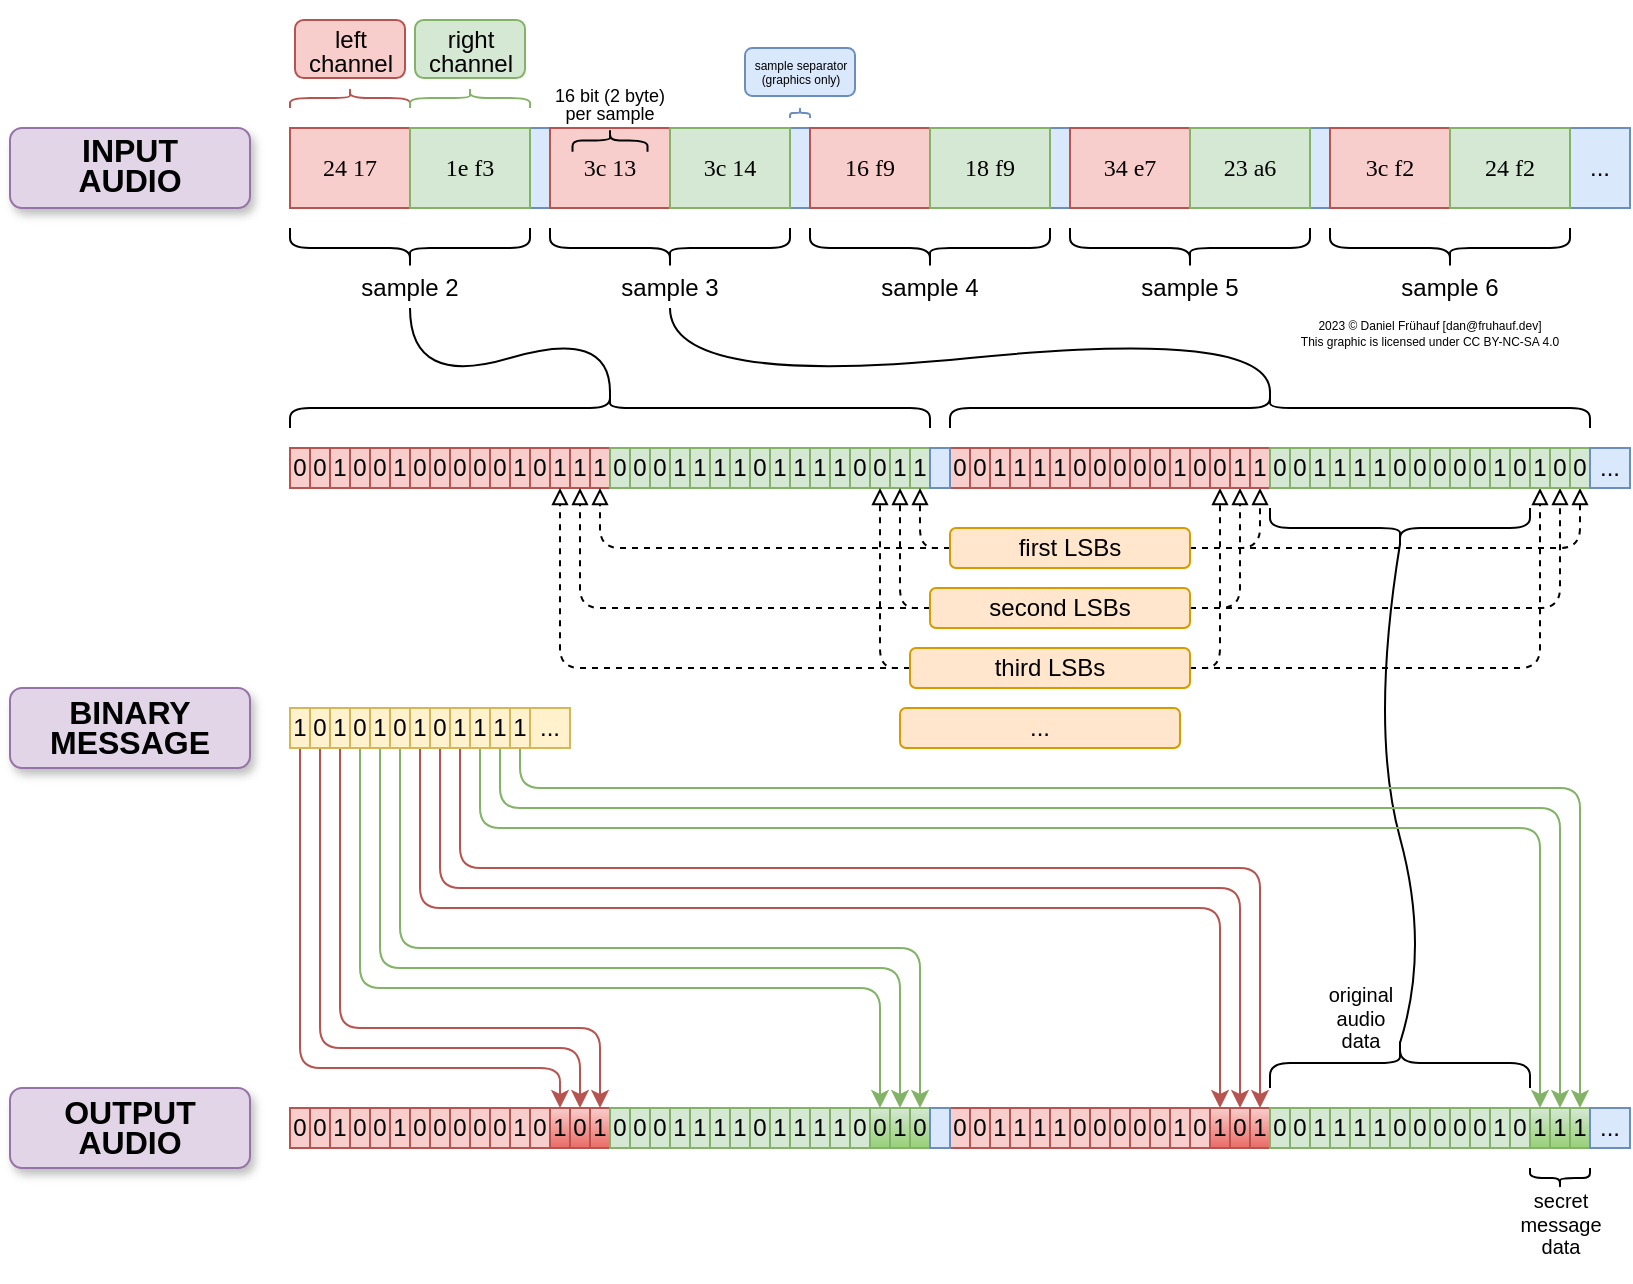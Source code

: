 <mxfile version="21.2.8" type="device">
  <diagram name="Page-1" id="UJXvf1EY3rkQh1F-BDHa">
    <mxGraphModel dx="1080" dy="134" grid="1" gridSize="10" guides="1" tooltips="1" connect="1" arrows="1" fold="1" page="1" pageScale="1" pageWidth="850" pageHeight="1100" math="0" shadow="0">
      <root>
        <mxCell id="0" />
        <mxCell id="1" parent="0" />
        <mxCell id="Vp_yZ9lZ2i1dO1Os6ZQo-52" value="" style="curved=1;endArrow=none;html=1;rounded=0;exitX=0.1;exitY=0.5;exitDx=0;exitDy=0;exitPerimeter=0;entryX=0.1;entryY=0.5;entryDx=0;entryDy=0;entryPerimeter=0;endFill=0;" edge="1" parent="1" source="Vp_yZ9lZ2i1dO1Os6ZQo-51" target="Vp_yZ9lZ2i1dO1Os6ZQo-50">
          <mxGeometry width="50" height="50" relative="1" as="geometry">
            <mxPoint x="720" y="650" as="sourcePoint" />
            <mxPoint x="770" y="600" as="targetPoint" />
            <Array as="points">
              <mxPoint x="560" y="580" />
              <mxPoint x="590" y="690" />
            </Array>
          </mxGeometry>
        </mxCell>
        <mxCell id="gfW6Ac-Qq-fnMvEToKYI-36" value="" style="rounded=0;whiteSpace=wrap;html=1;fillColor=#dae8fc;strokeColor=#6c8ebf;shadow=0;" parent="1" vertex="1">
          <mxGeometry x="20" y="280" width="670" height="40" as="geometry" />
        </mxCell>
        <mxCell id="gfW6Ac-Qq-fnMvEToKYI-1" value="&lt;font data-font-src=&quot;https://fonts.googleapis.com/css?family=Roboto+Mono&quot; face=&quot;Roboto Mono&quot;&gt;24 17&lt;/font&gt;" style="rounded=0;whiteSpace=wrap;html=1;fillColor=#f8cecc;strokeColor=#b85450;" parent="1" vertex="1">
          <mxGeometry x="20" y="280" width="60" height="40" as="geometry" />
        </mxCell>
        <mxCell id="gfW6Ac-Qq-fnMvEToKYI-2" value="&lt;font data-font-src=&quot;https://fonts.googleapis.com/css?family=Roboto+Mono&quot; face=&quot;Roboto Mono&quot;&gt;1e f3&lt;/font&gt;" style="rounded=0;whiteSpace=wrap;html=1;fillColor=#d5e8d4;strokeColor=#82b366;" parent="1" vertex="1">
          <mxGeometry x="80" y="280" width="60" height="40" as="geometry" />
        </mxCell>
        <mxCell id="gfW6Ac-Qq-fnMvEToKYI-3" value="&lt;font data-font-src=&quot;https://fonts.googleapis.com/css?family=Roboto+Mono&quot; face=&quot;Roboto Mono&quot;&gt;3c 13&lt;/font&gt;" style="rounded=0;whiteSpace=wrap;html=1;fillColor=#f8cecc;strokeColor=#b85450;" parent="1" vertex="1">
          <mxGeometry x="150" y="280" width="60" height="40" as="geometry" />
        </mxCell>
        <mxCell id="gfW6Ac-Qq-fnMvEToKYI-4" value="&lt;font data-font-src=&quot;https://fonts.googleapis.com/css?family=Roboto+Mono&quot; face=&quot;Roboto Mono&quot;&gt;16 f9&lt;br&gt;&lt;/font&gt;" style="rounded=0;whiteSpace=wrap;html=1;fillColor=#f8cecc;strokeColor=#b85450;" parent="1" vertex="1">
          <mxGeometry x="280" y="280" width="60" height="40" as="geometry" />
        </mxCell>
        <mxCell id="gfW6Ac-Qq-fnMvEToKYI-5" value="&lt;font data-font-src=&quot;https://fonts.googleapis.com/css?family=Roboto+Mono&quot; face=&quot;Roboto Mono&quot;&gt;18 f9&lt;br&gt;&lt;/font&gt;" style="rounded=0;whiteSpace=wrap;html=1;fillColor=#d5e8d4;strokeColor=#82b366;" parent="1" vertex="1">
          <mxGeometry x="340" y="280" width="60" height="40" as="geometry" />
        </mxCell>
        <mxCell id="gfW6Ac-Qq-fnMvEToKYI-6" value="&lt;font data-font-src=&quot;https://fonts.googleapis.com/css?family=Roboto+Mono&quot; face=&quot;Roboto Mono&quot;&gt;34 e7&lt;br&gt;&lt;/font&gt;" style="rounded=0;whiteSpace=wrap;html=1;fillColor=#f8cecc;strokeColor=#b85450;" parent="1" vertex="1">
          <mxGeometry x="410" y="280" width="60" height="40" as="geometry" />
        </mxCell>
        <mxCell id="gfW6Ac-Qq-fnMvEToKYI-7" value="&lt;font data-font-src=&quot;https://fonts.googleapis.com/css?family=Roboto+Mono&quot; face=&quot;Roboto Mono&quot;&gt;23 a6&lt;br&gt;&lt;/font&gt;" style="rounded=0;whiteSpace=wrap;html=1;fillColor=#d5e8d4;strokeColor=#82b366;" parent="1" vertex="1">
          <mxGeometry x="470" y="280" width="60" height="40" as="geometry" />
        </mxCell>
        <mxCell id="gfW6Ac-Qq-fnMvEToKYI-8" value="&lt;font data-font-src=&quot;https://fonts.googleapis.com/css?family=Roboto+Mono&quot; face=&quot;Roboto Mono&quot;&gt;3c f2&lt;br&gt;&lt;/font&gt;" style="rounded=0;whiteSpace=wrap;html=1;fillColor=#f8cecc;strokeColor=#b85450;" parent="1" vertex="1">
          <mxGeometry x="540" y="280" width="60" height="40" as="geometry" />
        </mxCell>
        <mxCell id="gfW6Ac-Qq-fnMvEToKYI-9" value="&lt;font data-font-src=&quot;https://fonts.googleapis.com/css?family=Roboto+Mono&quot; face=&quot;Roboto Mono&quot;&gt;24 f2&lt;br&gt;&lt;/font&gt;" style="rounded=0;whiteSpace=wrap;html=1;fillColor=#d5e8d4;strokeColor=#82b366;" parent="1" vertex="1">
          <mxGeometry x="600" y="280" width="60" height="40" as="geometry" />
        </mxCell>
        <mxCell id="gfW6Ac-Qq-fnMvEToKYI-13" value="&lt;font data-font-src=&quot;https://fonts.googleapis.com/css?family=Roboto+Mono&quot; face=&quot;Roboto Mono&quot;&gt;3c 14&lt;/font&gt;" style="rounded=0;whiteSpace=wrap;html=1;fillColor=#d5e8d4;strokeColor=#82b366;" parent="1" vertex="1">
          <mxGeometry x="210" y="280" width="60" height="40" as="geometry" />
        </mxCell>
        <mxCell id="gfW6Ac-Qq-fnMvEToKYI-17" value="" style="shape=curlyBracket;whiteSpace=wrap;html=1;rounded=1;labelPosition=left;verticalLabelPosition=middle;align=right;verticalAlign=middle;rotation=-90;" parent="1" vertex="1">
          <mxGeometry x="70" y="280" width="20" height="120" as="geometry" />
        </mxCell>
        <mxCell id="gfW6Ac-Qq-fnMvEToKYI-18" value="" style="shape=curlyBracket;whiteSpace=wrap;html=1;rounded=1;labelPosition=left;verticalLabelPosition=middle;align=right;verticalAlign=middle;rotation=-90;" parent="1" vertex="1">
          <mxGeometry x="200" y="280" width="20" height="120" as="geometry" />
        </mxCell>
        <mxCell id="gfW6Ac-Qq-fnMvEToKYI-19" value="" style="shape=curlyBracket;whiteSpace=wrap;html=1;rounded=1;labelPosition=left;verticalLabelPosition=middle;align=right;verticalAlign=middle;rotation=-90;" parent="1" vertex="1">
          <mxGeometry x="330" y="280" width="20" height="120" as="geometry" />
        </mxCell>
        <mxCell id="gfW6Ac-Qq-fnMvEToKYI-20" value="" style="shape=curlyBracket;whiteSpace=wrap;html=1;rounded=1;labelPosition=left;verticalLabelPosition=middle;align=right;verticalAlign=middle;rotation=-90;" parent="1" vertex="1">
          <mxGeometry x="460" y="280" width="20" height="120" as="geometry" />
        </mxCell>
        <mxCell id="gfW6Ac-Qq-fnMvEToKYI-21" value="" style="shape=curlyBracket;whiteSpace=wrap;html=1;rounded=1;labelPosition=left;verticalLabelPosition=middle;align=right;verticalAlign=middle;rotation=-90;" parent="1" vertex="1">
          <mxGeometry x="590" y="280" width="20" height="120" as="geometry" />
        </mxCell>
        <mxCell id="gfW6Ac-Qq-fnMvEToKYI-23" value="sample 2" style="text;html=1;strokeColor=none;fillColor=none;align=center;verticalAlign=middle;whiteSpace=wrap;rounded=0;" parent="1" vertex="1">
          <mxGeometry x="20" y="350" width="120" height="20" as="geometry" />
        </mxCell>
        <mxCell id="gfW6Ac-Qq-fnMvEToKYI-24" value="sample 3" style="text;html=1;strokeColor=none;fillColor=none;align=center;verticalAlign=middle;whiteSpace=wrap;rounded=0;" parent="1" vertex="1">
          <mxGeometry x="150" y="350" width="120" height="20" as="geometry" />
        </mxCell>
        <mxCell id="gfW6Ac-Qq-fnMvEToKYI-25" value="sample 4" style="text;html=1;strokeColor=none;fillColor=none;align=center;verticalAlign=middle;whiteSpace=wrap;rounded=0;" parent="1" vertex="1">
          <mxGeometry x="280" y="350" width="120" height="20" as="geometry" />
        </mxCell>
        <mxCell id="gfW6Ac-Qq-fnMvEToKYI-26" value="sample 5" style="text;html=1;strokeColor=none;fillColor=none;align=center;verticalAlign=middle;whiteSpace=wrap;rounded=0;" parent="1" vertex="1">
          <mxGeometry x="410" y="350" width="120" height="20" as="geometry" />
        </mxCell>
        <mxCell id="gfW6Ac-Qq-fnMvEToKYI-27" value="sample 6" style="text;html=1;strokeColor=none;fillColor=none;align=center;verticalAlign=middle;whiteSpace=wrap;rounded=0;" parent="1" vertex="1">
          <mxGeometry x="540" y="350" width="120" height="20" as="geometry" />
        </mxCell>
        <mxCell id="gfW6Ac-Qq-fnMvEToKYI-29" value="" style="shape=curlyBracket;whiteSpace=wrap;html=1;rounded=1;labelPosition=left;verticalLabelPosition=middle;align=right;verticalAlign=middle;rotation=90;fillColor=#f8cecc;strokeColor=#b85450;" parent="1" vertex="1">
          <mxGeometry x="45" y="235" width="10" height="60" as="geometry" />
        </mxCell>
        <mxCell id="gfW6Ac-Qq-fnMvEToKYI-30" value="" style="shape=curlyBracket;whiteSpace=wrap;html=1;rounded=1;labelPosition=left;verticalLabelPosition=middle;align=right;verticalAlign=middle;rotation=90;fillColor=#d5e8d4;strokeColor=#82b366;" parent="1" vertex="1">
          <mxGeometry x="105" y="235" width="10" height="60" as="geometry" />
        </mxCell>
        <mxCell id="gfW6Ac-Qq-fnMvEToKYI-37" value="..." style="text;html=1;strokeColor=none;fillColor=none;align=center;verticalAlign=middle;whiteSpace=wrap;rounded=0;" parent="1" vertex="1">
          <mxGeometry x="660" y="280" width="30" height="40" as="geometry" />
        </mxCell>
        <mxCell id="gfW6Ac-Qq-fnMvEToKYI-46" value="" style="curved=1;endArrow=none;html=1;rounded=0;exitX=0.5;exitY=1;exitDx=0;exitDy=0;endFill=0;entryX=0.1;entryY=0.5;entryDx=0;entryDy=0;entryPerimeter=0;startArrow=none;startFill=0;" parent="1" source="gfW6Ac-Qq-fnMvEToKYI-23" target="gfW6Ac-Qq-fnMvEToKYI-96" edge="1">
          <mxGeometry width="50" height="50" relative="1" as="geometry">
            <mxPoint x="110" y="430" as="sourcePoint" />
            <mxPoint x="140" y="407" as="targetPoint" />
            <Array as="points">
              <mxPoint x="80" y="410" />
              <mxPoint x="180" y="380" />
            </Array>
          </mxGeometry>
        </mxCell>
        <mxCell id="gfW6Ac-Qq-fnMvEToKYI-48" value="0" style="rounded=0;whiteSpace=wrap;html=1;fillColor=#f8cecc;strokeColor=#b85450;" parent="1" vertex="1">
          <mxGeometry x="20" y="440" width="10" height="20" as="geometry" />
        </mxCell>
        <mxCell id="gfW6Ac-Qq-fnMvEToKYI-49" value="0" style="rounded=0;whiteSpace=wrap;html=1;fillColor=#f8cecc;strokeColor=#b85450;" parent="1" vertex="1">
          <mxGeometry x="30" y="440" width="10" height="20" as="geometry" />
        </mxCell>
        <mxCell id="gfW6Ac-Qq-fnMvEToKYI-50" value="1" style="rounded=0;whiteSpace=wrap;html=1;fillColor=#f8cecc;strokeColor=#b85450;" parent="1" vertex="1">
          <mxGeometry x="40" y="440" width="10" height="20" as="geometry" />
        </mxCell>
        <mxCell id="gfW6Ac-Qq-fnMvEToKYI-51" value="0" style="rounded=0;whiteSpace=wrap;html=1;fillColor=#f8cecc;strokeColor=#b85450;" parent="1" vertex="1">
          <mxGeometry x="50" y="440" width="10" height="20" as="geometry" />
        </mxCell>
        <mxCell id="gfW6Ac-Qq-fnMvEToKYI-52" value="0" style="rounded=0;whiteSpace=wrap;html=1;fillColor=#f8cecc;strokeColor=#b85450;" parent="1" vertex="1">
          <mxGeometry x="60" y="440" width="10" height="20" as="geometry" />
        </mxCell>
        <mxCell id="gfW6Ac-Qq-fnMvEToKYI-53" value="1" style="rounded=0;whiteSpace=wrap;html=1;fillColor=#f8cecc;strokeColor=#b85450;" parent="1" vertex="1">
          <mxGeometry x="70" y="440" width="10" height="20" as="geometry" />
        </mxCell>
        <mxCell id="gfW6Ac-Qq-fnMvEToKYI-54" value="0" style="rounded=0;whiteSpace=wrap;html=1;fillColor=#f8cecc;strokeColor=#b85450;" parent="1" vertex="1">
          <mxGeometry x="80" y="440" width="10" height="20" as="geometry" />
        </mxCell>
        <mxCell id="gfW6Ac-Qq-fnMvEToKYI-55" value="0" style="rounded=0;whiteSpace=wrap;html=1;fillColor=#f8cecc;strokeColor=#b85450;" parent="1" vertex="1">
          <mxGeometry x="90" y="440" width="10" height="20" as="geometry" />
        </mxCell>
        <mxCell id="gfW6Ac-Qq-fnMvEToKYI-64" value="0" style="rounded=0;whiteSpace=wrap;html=1;fillColor=#f8cecc;strokeColor=#b85450;" parent="1" vertex="1">
          <mxGeometry x="100" y="440" width="10" height="20" as="geometry" />
        </mxCell>
        <mxCell id="gfW6Ac-Qq-fnMvEToKYI-65" value="0" style="rounded=0;whiteSpace=wrap;html=1;fillColor=#f8cecc;strokeColor=#b85450;" parent="1" vertex="1">
          <mxGeometry x="110" y="440" width="10" height="20" as="geometry" />
        </mxCell>
        <mxCell id="gfW6Ac-Qq-fnMvEToKYI-66" value="0" style="rounded=0;whiteSpace=wrap;html=1;fillColor=#f8cecc;strokeColor=#b85450;" parent="1" vertex="1">
          <mxGeometry x="120" y="440" width="10" height="20" as="geometry" />
        </mxCell>
        <mxCell id="gfW6Ac-Qq-fnMvEToKYI-67" value="1" style="rounded=0;whiteSpace=wrap;html=1;fillColor=#f8cecc;strokeColor=#b85450;" parent="1" vertex="1">
          <mxGeometry x="130" y="440" width="10" height="20" as="geometry" />
        </mxCell>
        <mxCell id="gfW6Ac-Qq-fnMvEToKYI-68" value="0" style="rounded=0;whiteSpace=wrap;html=1;fillColor=#f8cecc;strokeColor=#b85450;" parent="1" vertex="1">
          <mxGeometry x="140" y="440" width="10" height="20" as="geometry" />
        </mxCell>
        <mxCell id="gfW6Ac-Qq-fnMvEToKYI-69" value="1" style="rounded=0;whiteSpace=wrap;html=1;fillColor=#f8cecc;strokeColor=#b85450;" parent="1" vertex="1">
          <mxGeometry x="150" y="440" width="10" height="20" as="geometry" />
        </mxCell>
        <mxCell id="gfW6Ac-Qq-fnMvEToKYI-70" value="1" style="rounded=0;whiteSpace=wrap;html=1;fillColor=#f8cecc;strokeColor=#b85450;" parent="1" vertex="1">
          <mxGeometry x="160" y="440" width="10" height="20" as="geometry" />
        </mxCell>
        <mxCell id="gfW6Ac-Qq-fnMvEToKYI-71" value="&lt;span style=&quot;font-weight: normal;&quot;&gt;1&lt;/span&gt;" style="rounded=0;whiteSpace=wrap;html=1;fillColor=#f8cecc;strokeColor=#b85450;glass=0;shadow=0;fontStyle=1" parent="1" vertex="1">
          <mxGeometry x="170" y="440" width="10" height="20" as="geometry" />
        </mxCell>
        <mxCell id="gfW6Ac-Qq-fnMvEToKYI-72" value="0" style="rounded=0;whiteSpace=wrap;html=1;fillColor=#d5e8d4;strokeColor=#82b366;" parent="1" vertex="1">
          <mxGeometry x="180" y="440" width="10" height="20" as="geometry" />
        </mxCell>
        <mxCell id="gfW6Ac-Qq-fnMvEToKYI-73" value="0" style="rounded=0;whiteSpace=wrap;html=1;fillColor=#d5e8d4;strokeColor=#82b366;" parent="1" vertex="1">
          <mxGeometry x="190" y="440" width="10" height="20" as="geometry" />
        </mxCell>
        <mxCell id="gfW6Ac-Qq-fnMvEToKYI-74" value="0" style="rounded=0;whiteSpace=wrap;html=1;fillColor=#d5e8d4;strokeColor=#82b366;" parent="1" vertex="1">
          <mxGeometry x="200" y="440" width="10" height="20" as="geometry" />
        </mxCell>
        <mxCell id="gfW6Ac-Qq-fnMvEToKYI-75" value="1" style="rounded=0;whiteSpace=wrap;html=1;fillColor=#d5e8d4;strokeColor=#82b366;" parent="1" vertex="1">
          <mxGeometry x="210" y="440" width="10" height="20" as="geometry" />
        </mxCell>
        <mxCell id="gfW6Ac-Qq-fnMvEToKYI-76" value="1" style="rounded=0;whiteSpace=wrap;html=1;fillColor=#d5e8d4;strokeColor=#82b366;" parent="1" vertex="1">
          <mxGeometry x="220" y="440" width="10" height="20" as="geometry" />
        </mxCell>
        <mxCell id="gfW6Ac-Qq-fnMvEToKYI-77" value="1" style="rounded=0;whiteSpace=wrap;html=1;fillColor=#d5e8d4;strokeColor=#82b366;" parent="1" vertex="1">
          <mxGeometry x="230" y="440" width="10" height="20" as="geometry" />
        </mxCell>
        <mxCell id="gfW6Ac-Qq-fnMvEToKYI-78" value="1" style="rounded=0;whiteSpace=wrap;html=1;fillColor=#d5e8d4;strokeColor=#82b366;" parent="1" vertex="1">
          <mxGeometry x="240" y="440" width="10" height="20" as="geometry" />
        </mxCell>
        <mxCell id="gfW6Ac-Qq-fnMvEToKYI-79" value="0" style="rounded=0;whiteSpace=wrap;html=1;fillColor=#d5e8d4;strokeColor=#82b366;" parent="1" vertex="1">
          <mxGeometry x="250" y="440" width="10" height="20" as="geometry" />
        </mxCell>
        <mxCell id="gfW6Ac-Qq-fnMvEToKYI-80" value="1" style="rounded=0;whiteSpace=wrap;html=1;fillColor=#d5e8d4;strokeColor=#82b366;" parent="1" vertex="1">
          <mxGeometry x="260" y="440" width="10" height="20" as="geometry" />
        </mxCell>
        <mxCell id="gfW6Ac-Qq-fnMvEToKYI-81" value="1" style="rounded=0;whiteSpace=wrap;html=1;fillColor=#d5e8d4;strokeColor=#82b366;" parent="1" vertex="1">
          <mxGeometry x="270" y="440" width="10" height="20" as="geometry" />
        </mxCell>
        <mxCell id="gfW6Ac-Qq-fnMvEToKYI-82" value="1" style="rounded=0;whiteSpace=wrap;html=1;fillColor=#d5e8d4;strokeColor=#82b366;" parent="1" vertex="1">
          <mxGeometry x="280" y="440" width="10" height="20" as="geometry" />
        </mxCell>
        <mxCell id="gfW6Ac-Qq-fnMvEToKYI-83" value="1" style="rounded=0;whiteSpace=wrap;html=1;fillColor=#d5e8d4;strokeColor=#82b366;" parent="1" vertex="1">
          <mxGeometry x="290" y="440" width="10" height="20" as="geometry" />
        </mxCell>
        <mxCell id="gfW6Ac-Qq-fnMvEToKYI-84" value="0" style="rounded=0;whiteSpace=wrap;html=1;fillColor=#d5e8d4;strokeColor=#82b366;" parent="1" vertex="1">
          <mxGeometry x="300" y="440" width="10" height="20" as="geometry" />
        </mxCell>
        <mxCell id="gfW6Ac-Qq-fnMvEToKYI-85" value="0" style="rounded=0;whiteSpace=wrap;html=1;fillColor=#d5e8d4;strokeColor=#82b366;" parent="1" vertex="1">
          <mxGeometry x="310" y="440" width="10" height="20" as="geometry" />
        </mxCell>
        <mxCell id="gfW6Ac-Qq-fnMvEToKYI-86" value="1" style="rounded=0;whiteSpace=wrap;html=1;fillColor=#d5e8d4;strokeColor=#82b366;" parent="1" vertex="1">
          <mxGeometry x="320" y="440" width="10" height="20" as="geometry" />
        </mxCell>
        <mxCell id="gfW6Ac-Qq-fnMvEToKYI-87" value="&lt;span style=&quot;font-weight: normal;&quot;&gt;1&lt;/span&gt;" style="rounded=0;whiteSpace=wrap;html=1;fillColor=#d5e8d4;strokeColor=#82b366;glass=0;shadow=0;fontStyle=1" parent="1" vertex="1">
          <mxGeometry x="330" y="440" width="10" height="20" as="geometry" />
        </mxCell>
        <mxCell id="gfW6Ac-Qq-fnMvEToKYI-96" value="" style="shape=curlyBracket;whiteSpace=wrap;html=1;rounded=1;flipH=1;labelPosition=right;verticalLabelPosition=middle;align=left;verticalAlign=middle;rotation=-90;" parent="1" vertex="1">
          <mxGeometry x="170" y="260" width="20" height="320" as="geometry" />
        </mxCell>
        <mxCell id="gfW6Ac-Qq-fnMvEToKYI-257" style="edgeStyle=orthogonalEdgeStyle;rounded=1;orthogonalLoop=1;jettySize=auto;html=1;entryX=0.5;entryY=1;entryDx=0;entryDy=0;dashed=1;endArrow=block;endFill=0;" parent="1" source="gfW6Ac-Qq-fnMvEToKYI-117" target="gfW6Ac-Qq-fnMvEToKYI-238" edge="1">
          <mxGeometry relative="1" as="geometry" />
        </mxCell>
        <mxCell id="gfW6Ac-Qq-fnMvEToKYI-258" style="edgeStyle=orthogonalEdgeStyle;rounded=1;orthogonalLoop=1;jettySize=auto;html=1;entryX=0.5;entryY=1;entryDx=0;entryDy=0;dashed=1;endArrow=block;endFill=0;" parent="1" source="gfW6Ac-Qq-fnMvEToKYI-117" target="gfW6Ac-Qq-fnMvEToKYI-254" edge="1">
          <mxGeometry relative="1" as="geometry" />
        </mxCell>
        <mxCell id="gfW6Ac-Qq-fnMvEToKYI-259" style="edgeStyle=orthogonalEdgeStyle;rounded=1;orthogonalLoop=1;jettySize=auto;html=1;entryX=0.5;entryY=1;entryDx=0;entryDy=0;dashed=1;endArrow=block;endFill=0;" parent="1" source="gfW6Ac-Qq-fnMvEToKYI-117" target="gfW6Ac-Qq-fnMvEToKYI-71" edge="1">
          <mxGeometry relative="1" as="geometry" />
        </mxCell>
        <mxCell id="gfW6Ac-Qq-fnMvEToKYI-260" style="edgeStyle=orthogonalEdgeStyle;rounded=1;orthogonalLoop=1;jettySize=auto;html=1;dashed=1;endArrow=block;endFill=0;" parent="1" source="gfW6Ac-Qq-fnMvEToKYI-117" edge="1">
          <mxGeometry relative="1" as="geometry">
            <mxPoint x="335" y="460" as="targetPoint" />
            <Array as="points">
              <mxPoint x="335" y="490" />
              <mxPoint x="335" y="460" />
            </Array>
          </mxGeometry>
        </mxCell>
        <mxCell id="gfW6Ac-Qq-fnMvEToKYI-117" value="first LSBs" style="rounded=1;whiteSpace=wrap;html=1;fillColor=#ffe6cc;strokeColor=#d79b00;" parent="1" vertex="1">
          <mxGeometry x="350" y="480" width="120" height="20" as="geometry" />
        </mxCell>
        <mxCell id="gfW6Ac-Qq-fnMvEToKYI-261" style="edgeStyle=orthogonalEdgeStyle;rounded=1;orthogonalLoop=1;jettySize=auto;html=1;entryX=0.5;entryY=1;entryDx=0;entryDy=0;dashed=1;endArrow=block;endFill=0;" parent="1" source="gfW6Ac-Qq-fnMvEToKYI-120" target="gfW6Ac-Qq-fnMvEToKYI-70" edge="1">
          <mxGeometry relative="1" as="geometry" />
        </mxCell>
        <mxCell id="gfW6Ac-Qq-fnMvEToKYI-263" style="edgeStyle=orthogonalEdgeStyle;rounded=1;orthogonalLoop=1;jettySize=auto;html=1;entryX=0.5;entryY=1;entryDx=0;entryDy=0;dashed=1;endArrow=block;endFill=0;" parent="1" source="gfW6Ac-Qq-fnMvEToKYI-120" target="gfW6Ac-Qq-fnMvEToKYI-86" edge="1">
          <mxGeometry relative="1" as="geometry">
            <Array as="points">
              <mxPoint x="325" y="520" />
            </Array>
          </mxGeometry>
        </mxCell>
        <mxCell id="gfW6Ac-Qq-fnMvEToKYI-265" style="edgeStyle=orthogonalEdgeStyle;rounded=1;orthogonalLoop=1;jettySize=auto;html=1;entryX=0.5;entryY=1;entryDx=0;entryDy=0;dashed=1;endArrow=block;endFill=0;" parent="1" source="gfW6Ac-Qq-fnMvEToKYI-120" target="gfW6Ac-Qq-fnMvEToKYI-237" edge="1">
          <mxGeometry relative="1" as="geometry">
            <Array as="points">
              <mxPoint x="495" y="520" />
            </Array>
          </mxGeometry>
        </mxCell>
        <mxCell id="gfW6Ac-Qq-fnMvEToKYI-267" style="edgeStyle=orthogonalEdgeStyle;rounded=1;orthogonalLoop=1;jettySize=auto;html=1;entryX=0.5;entryY=1;entryDx=0;entryDy=0;dashed=1;endArrow=block;endFill=0;" parent="1" source="gfW6Ac-Qq-fnMvEToKYI-120" target="gfW6Ac-Qq-fnMvEToKYI-253" edge="1">
          <mxGeometry relative="1" as="geometry" />
        </mxCell>
        <mxCell id="gfW6Ac-Qq-fnMvEToKYI-120" value="second LSBs" style="rounded=1;whiteSpace=wrap;html=1;fillColor=#ffe6cc;strokeColor=#d79b00;" parent="1" vertex="1">
          <mxGeometry x="340" y="510" width="130" height="20" as="geometry" />
        </mxCell>
        <mxCell id="gfW6Ac-Qq-fnMvEToKYI-262" style="edgeStyle=orthogonalEdgeStyle;rounded=1;orthogonalLoop=1;jettySize=auto;html=1;entryX=0.5;entryY=1;entryDx=0;entryDy=0;dashed=1;endArrow=block;endFill=0;" parent="1" source="gfW6Ac-Qq-fnMvEToKYI-123" target="gfW6Ac-Qq-fnMvEToKYI-69" edge="1">
          <mxGeometry relative="1" as="geometry" />
        </mxCell>
        <mxCell id="gfW6Ac-Qq-fnMvEToKYI-264" style="edgeStyle=orthogonalEdgeStyle;rounded=1;orthogonalLoop=1;jettySize=auto;html=1;entryX=0.5;entryY=1;entryDx=0;entryDy=0;dashed=1;endArrow=block;endFill=0;" parent="1" source="gfW6Ac-Qq-fnMvEToKYI-123" target="gfW6Ac-Qq-fnMvEToKYI-85" edge="1">
          <mxGeometry relative="1" as="geometry">
            <Array as="points">
              <mxPoint x="315" y="550" />
            </Array>
          </mxGeometry>
        </mxCell>
        <mxCell id="gfW6Ac-Qq-fnMvEToKYI-266" style="edgeStyle=orthogonalEdgeStyle;rounded=1;orthogonalLoop=1;jettySize=auto;html=1;entryX=0.5;entryY=1;entryDx=0;entryDy=0;dashed=1;endArrow=block;endFill=0;" parent="1" source="gfW6Ac-Qq-fnMvEToKYI-123" target="gfW6Ac-Qq-fnMvEToKYI-236" edge="1">
          <mxGeometry relative="1" as="geometry">
            <Array as="points">
              <mxPoint x="485" y="550" />
            </Array>
          </mxGeometry>
        </mxCell>
        <mxCell id="gfW6Ac-Qq-fnMvEToKYI-268" style="edgeStyle=orthogonalEdgeStyle;rounded=1;orthogonalLoop=1;jettySize=auto;html=1;entryX=0.5;entryY=1;entryDx=0;entryDy=0;dashed=1;endArrow=block;endFill=0;" parent="1" source="gfW6Ac-Qq-fnMvEToKYI-123" target="gfW6Ac-Qq-fnMvEToKYI-252" edge="1">
          <mxGeometry relative="1" as="geometry" />
        </mxCell>
        <mxCell id="gfW6Ac-Qq-fnMvEToKYI-123" value="third LSBs" style="rounded=1;whiteSpace=wrap;html=1;fillColor=#ffe6cc;strokeColor=#d79b00;" parent="1" vertex="1">
          <mxGeometry x="330" y="540" width="140" height="20" as="geometry" />
        </mxCell>
        <mxCell id="gfW6Ac-Qq-fnMvEToKYI-139" value="0" style="rounded=0;whiteSpace=wrap;html=1;fillColor=#f8cecc;strokeColor=#b85450;" parent="1" vertex="1">
          <mxGeometry x="20" y="770" width="10" height="20" as="geometry" />
        </mxCell>
        <mxCell id="gfW6Ac-Qq-fnMvEToKYI-140" value="0" style="rounded=0;whiteSpace=wrap;html=1;fillColor=#f8cecc;strokeColor=#b85450;" parent="1" vertex="1">
          <mxGeometry x="30" y="770" width="10" height="20" as="geometry" />
        </mxCell>
        <mxCell id="gfW6Ac-Qq-fnMvEToKYI-141" value="1" style="rounded=0;whiteSpace=wrap;html=1;fillColor=#f8cecc;strokeColor=#b85450;" parent="1" vertex="1">
          <mxGeometry x="40" y="770" width="10" height="20" as="geometry" />
        </mxCell>
        <mxCell id="gfW6Ac-Qq-fnMvEToKYI-142" value="0" style="rounded=0;whiteSpace=wrap;html=1;fillColor=#f8cecc;strokeColor=#b85450;" parent="1" vertex="1">
          <mxGeometry x="50" y="770" width="10" height="20" as="geometry" />
        </mxCell>
        <mxCell id="gfW6Ac-Qq-fnMvEToKYI-143" value="0" style="rounded=0;whiteSpace=wrap;html=1;fillColor=#f8cecc;strokeColor=#b85450;" parent="1" vertex="1">
          <mxGeometry x="60" y="770" width="10" height="20" as="geometry" />
        </mxCell>
        <mxCell id="gfW6Ac-Qq-fnMvEToKYI-144" value="1" style="rounded=0;whiteSpace=wrap;html=1;fillColor=#f8cecc;strokeColor=#b85450;" parent="1" vertex="1">
          <mxGeometry x="70" y="770" width="10" height="20" as="geometry" />
        </mxCell>
        <mxCell id="gfW6Ac-Qq-fnMvEToKYI-145" value="0" style="rounded=0;whiteSpace=wrap;html=1;fillColor=#f8cecc;strokeColor=#b85450;" parent="1" vertex="1">
          <mxGeometry x="80" y="770" width="10" height="20" as="geometry" />
        </mxCell>
        <mxCell id="gfW6Ac-Qq-fnMvEToKYI-146" value="0" style="rounded=0;whiteSpace=wrap;html=1;fillColor=#f8cecc;strokeColor=#b85450;" parent="1" vertex="1">
          <mxGeometry x="90" y="770" width="10" height="20" as="geometry" />
        </mxCell>
        <mxCell id="gfW6Ac-Qq-fnMvEToKYI-147" value="0" style="rounded=0;whiteSpace=wrap;html=1;fillColor=#f8cecc;strokeColor=#b85450;" parent="1" vertex="1">
          <mxGeometry x="100" y="770" width="10" height="20" as="geometry" />
        </mxCell>
        <mxCell id="gfW6Ac-Qq-fnMvEToKYI-148" value="0" style="rounded=0;whiteSpace=wrap;html=1;fillColor=#f8cecc;strokeColor=#b85450;" parent="1" vertex="1">
          <mxGeometry x="110" y="770" width="10" height="20" as="geometry" />
        </mxCell>
        <mxCell id="gfW6Ac-Qq-fnMvEToKYI-149" value="0" style="rounded=0;whiteSpace=wrap;html=1;fillColor=#f8cecc;strokeColor=#b85450;" parent="1" vertex="1">
          <mxGeometry x="120" y="770" width="10" height="20" as="geometry" />
        </mxCell>
        <mxCell id="gfW6Ac-Qq-fnMvEToKYI-150" value="1" style="rounded=0;whiteSpace=wrap;html=1;fillColor=#f8cecc;strokeColor=#b85450;" parent="1" vertex="1">
          <mxGeometry x="130" y="770" width="10" height="20" as="geometry" />
        </mxCell>
        <mxCell id="gfW6Ac-Qq-fnMvEToKYI-151" value="0" style="rounded=0;whiteSpace=wrap;html=1;fillColor=#f8cecc;strokeColor=#b85450;" parent="1" vertex="1">
          <mxGeometry x="140" y="770" width="10" height="20" as="geometry" />
        </mxCell>
        <mxCell id="gfW6Ac-Qq-fnMvEToKYI-152" value="1" style="rounded=0;whiteSpace=wrap;html=1;fillColor=#f8cecc;strokeColor=#b85450;gradientColor=#ea6b66;" parent="1" vertex="1">
          <mxGeometry x="150" y="770" width="10" height="20" as="geometry" />
        </mxCell>
        <mxCell id="gfW6Ac-Qq-fnMvEToKYI-153" value="0" style="rounded=0;whiteSpace=wrap;html=1;fillColor=#f8cecc;strokeColor=#b85450;gradientColor=#ea6b66;" parent="1" vertex="1">
          <mxGeometry x="160" y="770" width="10" height="20" as="geometry" />
        </mxCell>
        <mxCell id="gfW6Ac-Qq-fnMvEToKYI-154" value="&lt;span style=&quot;font-weight: normal;&quot;&gt;1&lt;/span&gt;" style="rounded=0;whiteSpace=wrap;html=1;fillColor=#f8cecc;strokeColor=#b85450;glass=0;shadow=0;fontStyle=1;gradientColor=#ea6b66;" parent="1" vertex="1">
          <mxGeometry x="170" y="770" width="10" height="20" as="geometry" />
        </mxCell>
        <mxCell id="gfW6Ac-Qq-fnMvEToKYI-155" value="0" style="rounded=0;whiteSpace=wrap;html=1;fillColor=#d5e8d4;strokeColor=#82b366;" parent="1" vertex="1">
          <mxGeometry x="180" y="770" width="10" height="20" as="geometry" />
        </mxCell>
        <mxCell id="gfW6Ac-Qq-fnMvEToKYI-156" value="0" style="rounded=0;whiteSpace=wrap;html=1;fillColor=#d5e8d4;strokeColor=#82b366;" parent="1" vertex="1">
          <mxGeometry x="190" y="770" width="10" height="20" as="geometry" />
        </mxCell>
        <mxCell id="gfW6Ac-Qq-fnMvEToKYI-157" value="0" style="rounded=0;whiteSpace=wrap;html=1;fillColor=#d5e8d4;strokeColor=#82b366;" parent="1" vertex="1">
          <mxGeometry x="200" y="770" width="10" height="20" as="geometry" />
        </mxCell>
        <mxCell id="gfW6Ac-Qq-fnMvEToKYI-158" value="1" style="rounded=0;whiteSpace=wrap;html=1;fillColor=#d5e8d4;strokeColor=#82b366;" parent="1" vertex="1">
          <mxGeometry x="210" y="770" width="10" height="20" as="geometry" />
        </mxCell>
        <mxCell id="gfW6Ac-Qq-fnMvEToKYI-159" value="1" style="rounded=0;whiteSpace=wrap;html=1;fillColor=#d5e8d4;strokeColor=#82b366;" parent="1" vertex="1">
          <mxGeometry x="220" y="770" width="10" height="20" as="geometry" />
        </mxCell>
        <mxCell id="gfW6Ac-Qq-fnMvEToKYI-160" value="1" style="rounded=0;whiteSpace=wrap;html=1;fillColor=#d5e8d4;strokeColor=#82b366;" parent="1" vertex="1">
          <mxGeometry x="230" y="770" width="10" height="20" as="geometry" />
        </mxCell>
        <mxCell id="gfW6Ac-Qq-fnMvEToKYI-161" value="1" style="rounded=0;whiteSpace=wrap;html=1;fillColor=#d5e8d4;strokeColor=#82b366;" parent="1" vertex="1">
          <mxGeometry x="240" y="770" width="10" height="20" as="geometry" />
        </mxCell>
        <mxCell id="gfW6Ac-Qq-fnMvEToKYI-162" value="0" style="rounded=0;whiteSpace=wrap;html=1;fillColor=#d5e8d4;strokeColor=#82b366;" parent="1" vertex="1">
          <mxGeometry x="250" y="770" width="10" height="20" as="geometry" />
        </mxCell>
        <mxCell id="gfW6Ac-Qq-fnMvEToKYI-163" value="1" style="rounded=0;whiteSpace=wrap;html=1;fillColor=#d5e8d4;strokeColor=#82b366;" parent="1" vertex="1">
          <mxGeometry x="260" y="770" width="10" height="20" as="geometry" />
        </mxCell>
        <mxCell id="gfW6Ac-Qq-fnMvEToKYI-164" value="1" style="rounded=0;whiteSpace=wrap;html=1;fillColor=#d5e8d4;strokeColor=#82b366;" parent="1" vertex="1">
          <mxGeometry x="270" y="770" width="10" height="20" as="geometry" />
        </mxCell>
        <mxCell id="gfW6Ac-Qq-fnMvEToKYI-165" value="1" style="rounded=0;whiteSpace=wrap;html=1;fillColor=#d5e8d4;strokeColor=#82b366;" parent="1" vertex="1">
          <mxGeometry x="280" y="770" width="10" height="20" as="geometry" />
        </mxCell>
        <mxCell id="gfW6Ac-Qq-fnMvEToKYI-166" value="1" style="rounded=0;whiteSpace=wrap;html=1;fillColor=#d5e8d4;strokeColor=#82b366;" parent="1" vertex="1">
          <mxGeometry x="290" y="770" width="10" height="20" as="geometry" />
        </mxCell>
        <mxCell id="gfW6Ac-Qq-fnMvEToKYI-167" value="0" style="rounded=0;whiteSpace=wrap;html=1;fillColor=#d5e8d4;strokeColor=#82b366;" parent="1" vertex="1">
          <mxGeometry x="300" y="770" width="10" height="20" as="geometry" />
        </mxCell>
        <mxCell id="gfW6Ac-Qq-fnMvEToKYI-168" value="0" style="rounded=0;whiteSpace=wrap;html=1;fillColor=#d5e8d4;strokeColor=#82b366;gradientColor=#97d077;" parent="1" vertex="1">
          <mxGeometry x="310" y="770" width="10" height="20" as="geometry" />
        </mxCell>
        <mxCell id="gfW6Ac-Qq-fnMvEToKYI-169" value="1" style="rounded=0;whiteSpace=wrap;html=1;fillColor=#d5e8d4;strokeColor=#82b366;gradientColor=#97d077;" parent="1" vertex="1">
          <mxGeometry x="320" y="770" width="10" height="20" as="geometry" />
        </mxCell>
        <mxCell id="gfW6Ac-Qq-fnMvEToKYI-170" value="&lt;span style=&quot;font-weight: normal;&quot;&gt;0&lt;/span&gt;" style="rounded=0;whiteSpace=wrap;html=1;fillColor=#d5e8d4;strokeColor=#82b366;glass=0;shadow=0;fontStyle=1;gradientColor=#97d077;" parent="1" vertex="1">
          <mxGeometry x="330" y="770" width="10" height="20" as="geometry" />
        </mxCell>
        <mxCell id="gfW6Ac-Qq-fnMvEToKYI-178" value="0" style="rounded=0;whiteSpace=wrap;html=1;fillColor=#f8cecc;strokeColor=#b85450;" parent="1" vertex="1">
          <mxGeometry x="350" y="770" width="10" height="20" as="geometry" />
        </mxCell>
        <mxCell id="gfW6Ac-Qq-fnMvEToKYI-179" value="0" style="rounded=0;whiteSpace=wrap;html=1;fillColor=#f8cecc;strokeColor=#b85450;" parent="1" vertex="1">
          <mxGeometry x="360" y="770" width="10" height="20" as="geometry" />
        </mxCell>
        <mxCell id="gfW6Ac-Qq-fnMvEToKYI-180" value="1" style="rounded=0;whiteSpace=wrap;html=1;fillColor=#f8cecc;strokeColor=#b85450;" parent="1" vertex="1">
          <mxGeometry x="370" y="770" width="10" height="20" as="geometry" />
        </mxCell>
        <mxCell id="gfW6Ac-Qq-fnMvEToKYI-181" value="1" style="rounded=0;whiteSpace=wrap;html=1;fillColor=#f8cecc;strokeColor=#b85450;" parent="1" vertex="1">
          <mxGeometry x="380" y="770" width="10" height="20" as="geometry" />
        </mxCell>
        <mxCell id="gfW6Ac-Qq-fnMvEToKYI-182" value="1" style="rounded=0;whiteSpace=wrap;html=1;fillColor=#f8cecc;strokeColor=#b85450;" parent="1" vertex="1">
          <mxGeometry x="390" y="770" width="10" height="20" as="geometry" />
        </mxCell>
        <mxCell id="gfW6Ac-Qq-fnMvEToKYI-183" value="1" style="rounded=0;whiteSpace=wrap;html=1;fillColor=#f8cecc;strokeColor=#b85450;" parent="1" vertex="1">
          <mxGeometry x="400" y="770" width="10" height="20" as="geometry" />
        </mxCell>
        <mxCell id="gfW6Ac-Qq-fnMvEToKYI-184" value="0" style="rounded=0;whiteSpace=wrap;html=1;fillColor=#f8cecc;strokeColor=#b85450;" parent="1" vertex="1">
          <mxGeometry x="410" y="770" width="10" height="20" as="geometry" />
        </mxCell>
        <mxCell id="gfW6Ac-Qq-fnMvEToKYI-185" value="0" style="rounded=0;whiteSpace=wrap;html=1;fillColor=#f8cecc;strokeColor=#b85450;" parent="1" vertex="1">
          <mxGeometry x="420" y="770" width="10" height="20" as="geometry" />
        </mxCell>
        <mxCell id="gfW6Ac-Qq-fnMvEToKYI-186" value="0" style="rounded=0;whiteSpace=wrap;html=1;fillColor=#f8cecc;strokeColor=#b85450;" parent="1" vertex="1">
          <mxGeometry x="430" y="770" width="10" height="20" as="geometry" />
        </mxCell>
        <mxCell id="gfW6Ac-Qq-fnMvEToKYI-187" value="0" style="rounded=0;whiteSpace=wrap;html=1;fillColor=#f8cecc;strokeColor=#b85450;" parent="1" vertex="1">
          <mxGeometry x="440" y="770" width="10" height="20" as="geometry" />
        </mxCell>
        <mxCell id="gfW6Ac-Qq-fnMvEToKYI-188" value="0" style="rounded=0;whiteSpace=wrap;html=1;fillColor=#f8cecc;strokeColor=#b85450;" parent="1" vertex="1">
          <mxGeometry x="450" y="770" width="10" height="20" as="geometry" />
        </mxCell>
        <mxCell id="gfW6Ac-Qq-fnMvEToKYI-189" value="1" style="rounded=0;whiteSpace=wrap;html=1;fillColor=#f8cecc;strokeColor=#b85450;" parent="1" vertex="1">
          <mxGeometry x="460" y="770" width="10" height="20" as="geometry" />
        </mxCell>
        <mxCell id="gfW6Ac-Qq-fnMvEToKYI-190" value="0" style="rounded=0;whiteSpace=wrap;html=1;fillColor=#f8cecc;strokeColor=#b85450;" parent="1" vertex="1">
          <mxGeometry x="470" y="770" width="10" height="20" as="geometry" />
        </mxCell>
        <mxCell id="gfW6Ac-Qq-fnMvEToKYI-191" value="1" style="rounded=0;whiteSpace=wrap;html=1;fillColor=#f8cecc;strokeColor=#b85450;gradientColor=#ea6b66;" parent="1" vertex="1">
          <mxGeometry x="480" y="770" width="10" height="20" as="geometry" />
        </mxCell>
        <mxCell id="gfW6Ac-Qq-fnMvEToKYI-192" value="0" style="rounded=0;whiteSpace=wrap;html=1;fillColor=#f8cecc;strokeColor=#b85450;gradientColor=#ea6b66;" parent="1" vertex="1">
          <mxGeometry x="490" y="770" width="10" height="20" as="geometry" />
        </mxCell>
        <mxCell id="gfW6Ac-Qq-fnMvEToKYI-193" value="&lt;span style=&quot;font-weight: normal;&quot;&gt;1&lt;/span&gt;" style="rounded=0;whiteSpace=wrap;html=1;fillColor=#f8cecc;strokeColor=#b85450;glass=0;shadow=0;fontStyle=1;gradientColor=#ea6b66;" parent="1" vertex="1">
          <mxGeometry x="500" y="770" width="10" height="20" as="geometry" />
        </mxCell>
        <mxCell id="gfW6Ac-Qq-fnMvEToKYI-194" value="0" style="rounded=0;whiteSpace=wrap;html=1;fillColor=#d5e8d4;strokeColor=#82b366;" parent="1" vertex="1">
          <mxGeometry x="510" y="770" width="10" height="20" as="geometry" />
        </mxCell>
        <mxCell id="gfW6Ac-Qq-fnMvEToKYI-195" value="0" style="rounded=0;whiteSpace=wrap;html=1;fillColor=#d5e8d4;strokeColor=#82b366;" parent="1" vertex="1">
          <mxGeometry x="520" y="770" width="10" height="20" as="geometry" />
        </mxCell>
        <mxCell id="gfW6Ac-Qq-fnMvEToKYI-196" value="1" style="rounded=0;whiteSpace=wrap;html=1;fillColor=#d5e8d4;strokeColor=#82b366;" parent="1" vertex="1">
          <mxGeometry x="530" y="770" width="10" height="20" as="geometry" />
        </mxCell>
        <mxCell id="gfW6Ac-Qq-fnMvEToKYI-197" value="1" style="rounded=0;whiteSpace=wrap;html=1;fillColor=#d5e8d4;strokeColor=#82b366;" parent="1" vertex="1">
          <mxGeometry x="540" y="770" width="10" height="20" as="geometry" />
        </mxCell>
        <mxCell id="gfW6Ac-Qq-fnMvEToKYI-198" value="1" style="rounded=0;whiteSpace=wrap;html=1;fillColor=#d5e8d4;strokeColor=#82b366;" parent="1" vertex="1">
          <mxGeometry x="550" y="770" width="10" height="20" as="geometry" />
        </mxCell>
        <mxCell id="gfW6Ac-Qq-fnMvEToKYI-199" value="1" style="rounded=0;whiteSpace=wrap;html=1;fillColor=#d5e8d4;strokeColor=#82b366;" parent="1" vertex="1">
          <mxGeometry x="560" y="770" width="10" height="20" as="geometry" />
        </mxCell>
        <mxCell id="gfW6Ac-Qq-fnMvEToKYI-200" value="0" style="rounded=0;whiteSpace=wrap;html=1;fillColor=#d5e8d4;strokeColor=#82b366;" parent="1" vertex="1">
          <mxGeometry x="570" y="770" width="10" height="20" as="geometry" />
        </mxCell>
        <mxCell id="gfW6Ac-Qq-fnMvEToKYI-201" value="0" style="rounded=0;whiteSpace=wrap;html=1;fillColor=#d5e8d4;strokeColor=#82b366;" parent="1" vertex="1">
          <mxGeometry x="580" y="770" width="10" height="20" as="geometry" />
        </mxCell>
        <mxCell id="gfW6Ac-Qq-fnMvEToKYI-202" value="0" style="rounded=0;whiteSpace=wrap;html=1;fillColor=#d5e8d4;strokeColor=#82b366;" parent="1" vertex="1">
          <mxGeometry x="590" y="770" width="10" height="20" as="geometry" />
        </mxCell>
        <mxCell id="gfW6Ac-Qq-fnMvEToKYI-203" value="0" style="rounded=0;whiteSpace=wrap;html=1;fillColor=#d5e8d4;strokeColor=#82b366;" parent="1" vertex="1">
          <mxGeometry x="600" y="770" width="10" height="20" as="geometry" />
        </mxCell>
        <mxCell id="gfW6Ac-Qq-fnMvEToKYI-204" value="0" style="rounded=0;whiteSpace=wrap;html=1;fillColor=#d5e8d4;strokeColor=#82b366;" parent="1" vertex="1">
          <mxGeometry x="610" y="770" width="10" height="20" as="geometry" />
        </mxCell>
        <mxCell id="gfW6Ac-Qq-fnMvEToKYI-205" value="1" style="rounded=0;whiteSpace=wrap;html=1;fillColor=#d5e8d4;strokeColor=#82b366;" parent="1" vertex="1">
          <mxGeometry x="620" y="770" width="10" height="20" as="geometry" />
        </mxCell>
        <mxCell id="gfW6Ac-Qq-fnMvEToKYI-206" value="0" style="rounded=0;whiteSpace=wrap;html=1;fillColor=#d5e8d4;strokeColor=#82b366;" parent="1" vertex="1">
          <mxGeometry x="630" y="770" width="10" height="20" as="geometry" />
        </mxCell>
        <mxCell id="gfW6Ac-Qq-fnMvEToKYI-207" value="1" style="rounded=0;whiteSpace=wrap;html=1;fillColor=#d5e8d4;strokeColor=#82b366;gradientColor=#97d077;" parent="1" vertex="1">
          <mxGeometry x="640" y="770" width="10" height="20" as="geometry" />
        </mxCell>
        <mxCell id="gfW6Ac-Qq-fnMvEToKYI-208" value="1" style="rounded=0;whiteSpace=wrap;html=1;fillColor=#d5e8d4;strokeColor=#82b366;gradientColor=#97d077;" parent="1" vertex="1">
          <mxGeometry x="650" y="770" width="10" height="20" as="geometry" />
        </mxCell>
        <mxCell id="gfW6Ac-Qq-fnMvEToKYI-209" value="&lt;span style=&quot;font-weight: normal;&quot;&gt;1&lt;/span&gt;" style="rounded=0;whiteSpace=wrap;html=1;fillColor=#d5e8d4;strokeColor=#82b366;glass=0;shadow=0;fontStyle=1;gradientColor=#97d077;" parent="1" vertex="1">
          <mxGeometry x="660" y="770" width="10" height="20" as="geometry" />
        </mxCell>
        <mxCell id="gfW6Ac-Qq-fnMvEToKYI-216" value="" style="rounded=0;whiteSpace=wrap;html=1;fillColor=#dae8fc;strokeColor=#6c8ebf;" parent="1" vertex="1">
          <mxGeometry x="340" y="770" width="10" height="20" as="geometry" />
        </mxCell>
        <mxCell id="gfW6Ac-Qq-fnMvEToKYI-223" value="0" style="rounded=0;whiteSpace=wrap;html=1;fillColor=#f8cecc;strokeColor=#b85450;" parent="1" vertex="1">
          <mxGeometry x="350" y="440" width="10" height="20" as="geometry" />
        </mxCell>
        <mxCell id="gfW6Ac-Qq-fnMvEToKYI-224" value="0" style="rounded=0;whiteSpace=wrap;html=1;fillColor=#f8cecc;strokeColor=#b85450;" parent="1" vertex="1">
          <mxGeometry x="360" y="440" width="10" height="20" as="geometry" />
        </mxCell>
        <mxCell id="gfW6Ac-Qq-fnMvEToKYI-225" value="1" style="rounded=0;whiteSpace=wrap;html=1;fillColor=#f8cecc;strokeColor=#b85450;" parent="1" vertex="1">
          <mxGeometry x="370" y="440" width="10" height="20" as="geometry" />
        </mxCell>
        <mxCell id="gfW6Ac-Qq-fnMvEToKYI-226" value="1" style="rounded=0;whiteSpace=wrap;html=1;fillColor=#f8cecc;strokeColor=#b85450;" parent="1" vertex="1">
          <mxGeometry x="380" y="440" width="10" height="20" as="geometry" />
        </mxCell>
        <mxCell id="gfW6Ac-Qq-fnMvEToKYI-227" value="1" style="rounded=0;whiteSpace=wrap;html=1;fillColor=#f8cecc;strokeColor=#b85450;" parent="1" vertex="1">
          <mxGeometry x="390" y="440" width="10" height="20" as="geometry" />
        </mxCell>
        <mxCell id="gfW6Ac-Qq-fnMvEToKYI-228" value="1" style="rounded=0;whiteSpace=wrap;html=1;fillColor=#f8cecc;strokeColor=#b85450;" parent="1" vertex="1">
          <mxGeometry x="400" y="440" width="10" height="20" as="geometry" />
        </mxCell>
        <mxCell id="gfW6Ac-Qq-fnMvEToKYI-229" value="0" style="rounded=0;whiteSpace=wrap;html=1;fillColor=#f8cecc;strokeColor=#b85450;" parent="1" vertex="1">
          <mxGeometry x="410" y="440" width="10" height="20" as="geometry" />
        </mxCell>
        <mxCell id="gfW6Ac-Qq-fnMvEToKYI-230" value="0" style="rounded=0;whiteSpace=wrap;html=1;fillColor=#f8cecc;strokeColor=#b85450;" parent="1" vertex="1">
          <mxGeometry x="420" y="440" width="10" height="20" as="geometry" />
        </mxCell>
        <mxCell id="gfW6Ac-Qq-fnMvEToKYI-231" value="0" style="rounded=0;whiteSpace=wrap;html=1;fillColor=#f8cecc;strokeColor=#b85450;" parent="1" vertex="1">
          <mxGeometry x="430" y="440" width="10" height="20" as="geometry" />
        </mxCell>
        <mxCell id="gfW6Ac-Qq-fnMvEToKYI-232" value="0" style="rounded=0;whiteSpace=wrap;html=1;fillColor=#f8cecc;strokeColor=#b85450;" parent="1" vertex="1">
          <mxGeometry x="440" y="440" width="10" height="20" as="geometry" />
        </mxCell>
        <mxCell id="gfW6Ac-Qq-fnMvEToKYI-233" value="0" style="rounded=0;whiteSpace=wrap;html=1;fillColor=#f8cecc;strokeColor=#b85450;" parent="1" vertex="1">
          <mxGeometry x="450" y="440" width="10" height="20" as="geometry" />
        </mxCell>
        <mxCell id="gfW6Ac-Qq-fnMvEToKYI-234" value="1" style="rounded=0;whiteSpace=wrap;html=1;fillColor=#f8cecc;strokeColor=#b85450;" parent="1" vertex="1">
          <mxGeometry x="460" y="440" width="10" height="20" as="geometry" />
        </mxCell>
        <mxCell id="gfW6Ac-Qq-fnMvEToKYI-235" value="0" style="rounded=0;whiteSpace=wrap;html=1;fillColor=#f8cecc;strokeColor=#b85450;" parent="1" vertex="1">
          <mxGeometry x="470" y="440" width="10" height="20" as="geometry" />
        </mxCell>
        <mxCell id="gfW6Ac-Qq-fnMvEToKYI-236" value="0" style="rounded=0;whiteSpace=wrap;html=1;fillColor=#f8cecc;strokeColor=#b85450;" parent="1" vertex="1">
          <mxGeometry x="480" y="440" width="10" height="20" as="geometry" />
        </mxCell>
        <mxCell id="gfW6Ac-Qq-fnMvEToKYI-237" value="1" style="rounded=0;whiteSpace=wrap;html=1;fillColor=#f8cecc;strokeColor=#b85450;" parent="1" vertex="1">
          <mxGeometry x="490" y="440" width="10" height="20" as="geometry" />
        </mxCell>
        <mxCell id="gfW6Ac-Qq-fnMvEToKYI-238" value="&lt;span style=&quot;font-weight: normal;&quot;&gt;1&lt;/span&gt;" style="rounded=0;whiteSpace=wrap;html=1;fillColor=#f8cecc;strokeColor=#b85450;glass=0;shadow=0;fontStyle=1;" parent="1" vertex="1">
          <mxGeometry x="500" y="440" width="10" height="20" as="geometry" />
        </mxCell>
        <mxCell id="gfW6Ac-Qq-fnMvEToKYI-239" value="0" style="rounded=0;whiteSpace=wrap;html=1;fillColor=#d5e8d4;strokeColor=#82b366;" parent="1" vertex="1">
          <mxGeometry x="510" y="440" width="10" height="20" as="geometry" />
        </mxCell>
        <mxCell id="gfW6Ac-Qq-fnMvEToKYI-240" value="0" style="rounded=0;whiteSpace=wrap;html=1;fillColor=#d5e8d4;strokeColor=#82b366;" parent="1" vertex="1">
          <mxGeometry x="520" y="440" width="10" height="20" as="geometry" />
        </mxCell>
        <mxCell id="gfW6Ac-Qq-fnMvEToKYI-241" value="1" style="rounded=0;whiteSpace=wrap;html=1;fillColor=#d5e8d4;strokeColor=#82b366;" parent="1" vertex="1">
          <mxGeometry x="530" y="440" width="10" height="20" as="geometry" />
        </mxCell>
        <mxCell id="gfW6Ac-Qq-fnMvEToKYI-242" value="1" style="rounded=0;whiteSpace=wrap;html=1;fillColor=#d5e8d4;strokeColor=#82b366;" parent="1" vertex="1">
          <mxGeometry x="540" y="440" width="10" height="20" as="geometry" />
        </mxCell>
        <mxCell id="gfW6Ac-Qq-fnMvEToKYI-243" value="1" style="rounded=0;whiteSpace=wrap;html=1;fillColor=#d5e8d4;strokeColor=#82b366;" parent="1" vertex="1">
          <mxGeometry x="550" y="440" width="10" height="20" as="geometry" />
        </mxCell>
        <mxCell id="gfW6Ac-Qq-fnMvEToKYI-244" value="1" style="rounded=0;whiteSpace=wrap;html=1;fillColor=#d5e8d4;strokeColor=#82b366;" parent="1" vertex="1">
          <mxGeometry x="560" y="440" width="10" height="20" as="geometry" />
        </mxCell>
        <mxCell id="gfW6Ac-Qq-fnMvEToKYI-245" value="0" style="rounded=0;whiteSpace=wrap;html=1;fillColor=#d5e8d4;strokeColor=#82b366;" parent="1" vertex="1">
          <mxGeometry x="570" y="440" width="10" height="20" as="geometry" />
        </mxCell>
        <mxCell id="gfW6Ac-Qq-fnMvEToKYI-246" value="0" style="rounded=0;whiteSpace=wrap;html=1;fillColor=#d5e8d4;strokeColor=#82b366;" parent="1" vertex="1">
          <mxGeometry x="580" y="440" width="10" height="20" as="geometry" />
        </mxCell>
        <mxCell id="gfW6Ac-Qq-fnMvEToKYI-247" value="0" style="rounded=0;whiteSpace=wrap;html=1;fillColor=#d5e8d4;strokeColor=#82b366;" parent="1" vertex="1">
          <mxGeometry x="590" y="440" width="10" height="20" as="geometry" />
        </mxCell>
        <mxCell id="gfW6Ac-Qq-fnMvEToKYI-248" value="0" style="rounded=0;whiteSpace=wrap;html=1;fillColor=#d5e8d4;strokeColor=#82b366;" parent="1" vertex="1">
          <mxGeometry x="600" y="440" width="10" height="20" as="geometry" />
        </mxCell>
        <mxCell id="gfW6Ac-Qq-fnMvEToKYI-249" value="0" style="rounded=0;whiteSpace=wrap;html=1;fillColor=#d5e8d4;strokeColor=#82b366;" parent="1" vertex="1">
          <mxGeometry x="610" y="440" width="10" height="20" as="geometry" />
        </mxCell>
        <mxCell id="gfW6Ac-Qq-fnMvEToKYI-250" value="1" style="rounded=0;whiteSpace=wrap;html=1;fillColor=#d5e8d4;strokeColor=#82b366;" parent="1" vertex="1">
          <mxGeometry x="620" y="440" width="10" height="20" as="geometry" />
        </mxCell>
        <mxCell id="gfW6Ac-Qq-fnMvEToKYI-251" value="0" style="rounded=0;whiteSpace=wrap;html=1;fillColor=#d5e8d4;strokeColor=#82b366;" parent="1" vertex="1">
          <mxGeometry x="630" y="440" width="10" height="20" as="geometry" />
        </mxCell>
        <mxCell id="gfW6Ac-Qq-fnMvEToKYI-252" value="1" style="rounded=0;whiteSpace=wrap;html=1;fillColor=#d5e8d4;strokeColor=#82b366;" parent="1" vertex="1">
          <mxGeometry x="640" y="440" width="10" height="20" as="geometry" />
        </mxCell>
        <mxCell id="gfW6Ac-Qq-fnMvEToKYI-253" value="0" style="rounded=0;whiteSpace=wrap;html=1;fillColor=#d5e8d4;strokeColor=#82b366;" parent="1" vertex="1">
          <mxGeometry x="650" y="440" width="10" height="20" as="geometry" />
        </mxCell>
        <mxCell id="gfW6Ac-Qq-fnMvEToKYI-254" value="&lt;span style=&quot;font-weight: normal;&quot;&gt;0&lt;/span&gt;" style="rounded=0;whiteSpace=wrap;html=1;fillColor=#d5e8d4;strokeColor=#82b366;glass=0;shadow=0;fontStyle=1;" parent="1" vertex="1">
          <mxGeometry x="660" y="440" width="10" height="20" as="geometry" />
        </mxCell>
        <mxCell id="gfW6Ac-Qq-fnMvEToKYI-255" value="" style="rounded=0;whiteSpace=wrap;html=1;fillColor=#dae8fc;strokeColor=#6c8ebf;" parent="1" vertex="1">
          <mxGeometry x="340" y="440" width="10" height="20" as="geometry" />
        </mxCell>
        <mxCell id="gfW6Ac-Qq-fnMvEToKYI-269" value="..." style="rounded=0;whiteSpace=wrap;html=1;fillColor=#dae8fc;strokeColor=#6c8ebf;" parent="1" vertex="1">
          <mxGeometry x="670" y="440" width="20" height="20" as="geometry" />
        </mxCell>
        <mxCell id="gfW6Ac-Qq-fnMvEToKYI-271" value="..." style="rounded=0;whiteSpace=wrap;html=1;fillColor=#dae8fc;strokeColor=#6c8ebf;" parent="1" vertex="1">
          <mxGeometry x="670" y="770" width="20" height="20" as="geometry" />
        </mxCell>
        <mxCell id="gfW6Ac-Qq-fnMvEToKYI-272" value="" style="curved=1;endArrow=none;html=1;rounded=0;exitX=0.5;exitY=1;exitDx=0;exitDy=0;endFill=0;entryX=0.1;entryY=0.5;entryDx=0;entryDy=0;entryPerimeter=0;startArrow=none;startFill=0;" parent="1" source="gfW6Ac-Qq-fnMvEToKYI-24" target="gfW6Ac-Qq-fnMvEToKYI-273" edge="1">
          <mxGeometry width="50" height="50" relative="1" as="geometry">
            <mxPoint x="410" y="370" as="sourcePoint" />
            <mxPoint x="470" y="407" as="targetPoint" />
            <Array as="points">
              <mxPoint x="210" y="410" />
              <mxPoint x="510" y="380" />
            </Array>
          </mxGeometry>
        </mxCell>
        <mxCell id="gfW6Ac-Qq-fnMvEToKYI-273" value="" style="shape=curlyBracket;whiteSpace=wrap;html=1;rounded=1;flipH=1;labelPosition=right;verticalLabelPosition=middle;align=left;verticalAlign=middle;rotation=-90;" parent="1" vertex="1">
          <mxGeometry x="500" y="260" width="20" height="320" as="geometry" />
        </mxCell>
        <mxCell id="gfW6Ac-Qq-fnMvEToKYI-282" value="" style="shape=curlyBracket;whiteSpace=wrap;html=1;rounded=1;labelPosition=left;verticalLabelPosition=middle;align=right;verticalAlign=middle;rotation=90;" parent="1" vertex="1">
          <mxGeometry x="174.38" y="267.5" width="11.25" height="37.5" as="geometry" />
        </mxCell>
        <mxCell id="gfW6Ac-Qq-fnMvEToKYI-283" value="&lt;p style=&quot;line-height: 60%;&quot;&gt;&lt;font style=&quot;font-size: 9px;&quot;&gt;16 bit (2 byte) per sample&lt;/font&gt;&lt;/p&gt;" style="text;html=1;strokeColor=none;fillColor=none;align=center;verticalAlign=middle;whiteSpace=wrap;rounded=0;" parent="1" vertex="1">
          <mxGeometry x="150" y="260" width="60" height="15" as="geometry" />
        </mxCell>
        <mxCell id="gfW6Ac-Qq-fnMvEToKYI-284" value="&lt;p style=&quot;line-height: 100%;&quot;&gt;right channel&lt;/p&gt;" style="rounded=1;whiteSpace=wrap;html=1;fillColor=#d5e8d4;strokeColor=#82b366;" parent="1" vertex="1">
          <mxGeometry x="82.5" y="226" width="55" height="29" as="geometry" />
        </mxCell>
        <mxCell id="gfW6Ac-Qq-fnMvEToKYI-285" value="&lt;p style=&quot;line-height: 100%;&quot;&gt;left channel&lt;/p&gt;" style="rounded=1;whiteSpace=wrap;html=1;fillColor=#f8cecc;strokeColor=#b85450;" parent="1" vertex="1">
          <mxGeometry x="22.5" y="226" width="55" height="29" as="geometry" />
        </mxCell>
        <mxCell id="gfW6Ac-Qq-fnMvEToKYI-286" value="" style="shape=curlyBracket;whiteSpace=wrap;html=1;rounded=1;labelPosition=left;verticalLabelPosition=middle;align=right;verticalAlign=middle;rotation=90;fillColor=#dae8fc;strokeColor=#6c8ebf;" parent="1" vertex="1">
          <mxGeometry x="272.5" y="267.5" width="5" height="10" as="geometry" />
        </mxCell>
        <mxCell id="gfW6Ac-Qq-fnMvEToKYI-287" value="&lt;p style=&quot;line-height: 40%;&quot;&gt;&lt;font style=&quot;font-size: 6px;&quot;&gt;sample separator (graphics only)&lt;/font&gt;&lt;/p&gt;" style="rounded=1;whiteSpace=wrap;html=1;fillColor=#dae8fc;strokeColor=#6c8ebf;spacingBottom=3;" parent="1" vertex="1">
          <mxGeometry x="247.5" y="240" width="55" height="24" as="geometry" />
        </mxCell>
        <mxCell id="gfW6Ac-Qq-fnMvEToKYI-296" value="&lt;p style=&quot;border-color: var(--border-color); font-size: 6px; line-height: 30%;&quot;&gt;2023 © Daniel Frühauf [dan@fruhauf.dev]&lt;/p&gt;&lt;p style=&quot;border-color: var(--border-color); font-size: 6px; line-height: 30%;&quot;&gt;This graphic is licensed under&amp;nbsp;CC BY-NC-SA 4.0&lt;/p&gt;&lt;p style=&quot;border-color: var(--border-color); font-size: 6px; line-height: 30%;&quot;&gt;&lt;br&gt;&lt;/p&gt;&lt;p style=&quot;border-color: var(--border-color); font-size: 6px; line-height: 30%;&quot;&gt;&lt;br&gt;&lt;/p&gt;" style="rounded=0;whiteSpace=wrap;html=1;fillColor=none;strokeColor=none;" parent="1" vertex="1">
          <mxGeometry x="520" y="376" width="140" height="30" as="geometry" />
        </mxCell>
        <mxCell id="gfW6Ac-Qq-fnMvEToKYI-297" value="" style="shape=image;verticalLabelPosition=bottom;labelBackgroundColor=default;verticalAlign=top;aspect=fixed;imageAspect=0;image=https://licensebuttons.net/l/by-nc-sa/4.0/88x31.png;" parent="1" vertex="1">
          <mxGeometry x="571" y="392.61" width="38" height="13.39" as="geometry" />
        </mxCell>
        <mxCell id="Vp_yZ9lZ2i1dO1Os6ZQo-1" value="&lt;h1 style=&quot;line-height: 50%;&quot;&gt;&lt;b&gt;&lt;font style=&quot;font-size: 16px;&quot;&gt;OUTPUT AUDIO&lt;/font&gt;&lt;/b&gt;&lt;/h1&gt;" style="rounded=1;whiteSpace=wrap;html=1;fillColor=#e1d5e7;strokeColor=#9673a6;spacingBottom=5;shadow=1;" vertex="1" parent="1">
          <mxGeometry x="-120" y="760" width="120" height="40" as="geometry" />
        </mxCell>
        <mxCell id="Vp_yZ9lZ2i1dO1Os6ZQo-2" value="&lt;h1 style=&quot;line-height: 50%;&quot;&gt;&lt;b&gt;&lt;font style=&quot;font-size: 16px;&quot;&gt;INPUT&lt;br&gt;&lt;/font&gt;&lt;/b&gt;&lt;b style=&quot;background-color: initial; font-size: 12px;&quot;&gt;&lt;font style=&quot;font-size: 16px;&quot;&gt;AUDIO&lt;/font&gt;&lt;/b&gt;&lt;/h1&gt;" style="rounded=1;whiteSpace=wrap;html=1;fillColor=#e1d5e7;strokeColor=#9673a6;spacingBottom=5;shadow=1;" vertex="1" parent="1">
          <mxGeometry x="-120" y="280" width="120" height="40" as="geometry" />
        </mxCell>
        <mxCell id="Vp_yZ9lZ2i1dO1Os6ZQo-20" value="..." style="rounded=1;whiteSpace=wrap;html=1;fillColor=#ffe6cc;strokeColor=#d79b00;" vertex="1" parent="1">
          <mxGeometry x="325" y="570" width="140" height="20" as="geometry" />
        </mxCell>
        <mxCell id="Vp_yZ9lZ2i1dO1Os6ZQo-38" style="edgeStyle=orthogonalEdgeStyle;rounded=1;orthogonalLoop=1;jettySize=auto;html=1;entryX=0.5;entryY=0;entryDx=0;entryDy=0;fillColor=#f8cecc;strokeColor=#b85450;" edge="1" parent="1" source="Vp_yZ9lZ2i1dO1Os6ZQo-24" target="gfW6Ac-Qq-fnMvEToKYI-152">
          <mxGeometry relative="1" as="geometry">
            <Array as="points">
              <mxPoint x="25" y="750" />
              <mxPoint x="155" y="750" />
            </Array>
          </mxGeometry>
        </mxCell>
        <mxCell id="Vp_yZ9lZ2i1dO1Os6ZQo-24" value="1" style="rounded=0;whiteSpace=wrap;html=1;fillColor=#fff2cc;strokeColor=#d6b656;" vertex="1" parent="1">
          <mxGeometry x="20" y="570" width="10" height="20" as="geometry" />
        </mxCell>
        <mxCell id="Vp_yZ9lZ2i1dO1Os6ZQo-39" style="edgeStyle=orthogonalEdgeStyle;rounded=1;orthogonalLoop=1;jettySize=auto;html=1;entryX=0.5;entryY=0;entryDx=0;entryDy=0;fillColor=#f8cecc;strokeColor=#b85450;" edge="1" parent="1" source="Vp_yZ9lZ2i1dO1Os6ZQo-25" target="gfW6Ac-Qq-fnMvEToKYI-153">
          <mxGeometry relative="1" as="geometry">
            <Array as="points">
              <mxPoint x="35" y="740" />
              <mxPoint x="165" y="740" />
            </Array>
          </mxGeometry>
        </mxCell>
        <mxCell id="Vp_yZ9lZ2i1dO1Os6ZQo-25" value="0" style="rounded=0;whiteSpace=wrap;html=1;fillColor=#fff2cc;strokeColor=#d6b656;" vertex="1" parent="1">
          <mxGeometry x="30" y="570" width="10" height="20" as="geometry" />
        </mxCell>
        <mxCell id="Vp_yZ9lZ2i1dO1Os6ZQo-40" style="edgeStyle=orthogonalEdgeStyle;rounded=1;orthogonalLoop=1;jettySize=auto;html=1;entryX=0.5;entryY=0;entryDx=0;entryDy=0;fillColor=#f8cecc;strokeColor=#b85450;" edge="1" parent="1" source="Vp_yZ9lZ2i1dO1Os6ZQo-26" target="gfW6Ac-Qq-fnMvEToKYI-154">
          <mxGeometry relative="1" as="geometry">
            <Array as="points">
              <mxPoint x="45" y="730" />
              <mxPoint x="175" y="730" />
            </Array>
          </mxGeometry>
        </mxCell>
        <mxCell id="Vp_yZ9lZ2i1dO1Os6ZQo-26" value="1" style="rounded=0;whiteSpace=wrap;html=1;fillColor=#fff2cc;strokeColor=#d6b656;" vertex="1" parent="1">
          <mxGeometry x="40" y="570" width="10" height="20" as="geometry" />
        </mxCell>
        <mxCell id="Vp_yZ9lZ2i1dO1Os6ZQo-41" style="edgeStyle=orthogonalEdgeStyle;rounded=1;orthogonalLoop=1;jettySize=auto;html=1;entryX=0.5;entryY=0;entryDx=0;entryDy=0;fillColor=#d5e8d4;strokeColor=#82b366;" edge="1" parent="1" source="Vp_yZ9lZ2i1dO1Os6ZQo-27" target="gfW6Ac-Qq-fnMvEToKYI-168">
          <mxGeometry relative="1" as="geometry">
            <Array as="points">
              <mxPoint x="55" y="710" />
              <mxPoint x="315" y="710" />
            </Array>
          </mxGeometry>
        </mxCell>
        <mxCell id="Vp_yZ9lZ2i1dO1Os6ZQo-27" value="0" style="rounded=0;whiteSpace=wrap;html=1;fillColor=#fff2cc;strokeColor=#d6b656;" vertex="1" parent="1">
          <mxGeometry x="50" y="570" width="10" height="20" as="geometry" />
        </mxCell>
        <mxCell id="Vp_yZ9lZ2i1dO1Os6ZQo-42" style="edgeStyle=orthogonalEdgeStyle;rounded=1;orthogonalLoop=1;jettySize=auto;html=1;entryX=0.5;entryY=0;entryDx=0;entryDy=0;fillColor=#d5e8d4;strokeColor=#82b366;" edge="1" parent="1" source="Vp_yZ9lZ2i1dO1Os6ZQo-28" target="gfW6Ac-Qq-fnMvEToKYI-169">
          <mxGeometry relative="1" as="geometry">
            <Array as="points">
              <mxPoint x="65" y="700" />
              <mxPoint x="325" y="700" />
            </Array>
          </mxGeometry>
        </mxCell>
        <mxCell id="Vp_yZ9lZ2i1dO1Os6ZQo-28" value="1" style="rounded=0;whiteSpace=wrap;html=1;fillColor=#fff2cc;strokeColor=#d6b656;" vertex="1" parent="1">
          <mxGeometry x="60" y="570" width="10" height="20" as="geometry" />
        </mxCell>
        <mxCell id="Vp_yZ9lZ2i1dO1Os6ZQo-43" style="edgeStyle=orthogonalEdgeStyle;rounded=1;orthogonalLoop=1;jettySize=auto;html=1;entryX=0.5;entryY=0;entryDx=0;entryDy=0;fillColor=#d5e8d4;strokeColor=#82b366;" edge="1" parent="1" source="Vp_yZ9lZ2i1dO1Os6ZQo-29" target="gfW6Ac-Qq-fnMvEToKYI-170">
          <mxGeometry relative="1" as="geometry">
            <Array as="points">
              <mxPoint x="75" y="690" />
              <mxPoint x="335" y="690" />
            </Array>
          </mxGeometry>
        </mxCell>
        <mxCell id="Vp_yZ9lZ2i1dO1Os6ZQo-29" value="0" style="rounded=0;whiteSpace=wrap;html=1;fillColor=#fff2cc;strokeColor=#d6b656;" vertex="1" parent="1">
          <mxGeometry x="70" y="570" width="10" height="20" as="geometry" />
        </mxCell>
        <mxCell id="Vp_yZ9lZ2i1dO1Os6ZQo-44" style="edgeStyle=orthogonalEdgeStyle;rounded=1;orthogonalLoop=1;jettySize=auto;html=1;entryX=0.5;entryY=0;entryDx=0;entryDy=0;fillColor=#f8cecc;strokeColor=#b85450;" edge="1" parent="1" source="Vp_yZ9lZ2i1dO1Os6ZQo-30" target="gfW6Ac-Qq-fnMvEToKYI-191">
          <mxGeometry relative="1" as="geometry">
            <Array as="points">
              <mxPoint x="85" y="670" />
              <mxPoint x="485" y="670" />
            </Array>
          </mxGeometry>
        </mxCell>
        <mxCell id="Vp_yZ9lZ2i1dO1Os6ZQo-30" value="1" style="rounded=0;whiteSpace=wrap;html=1;fillColor=#fff2cc;strokeColor=#d6b656;" vertex="1" parent="1">
          <mxGeometry x="80" y="570" width="10" height="20" as="geometry" />
        </mxCell>
        <mxCell id="Vp_yZ9lZ2i1dO1Os6ZQo-45" style="edgeStyle=orthogonalEdgeStyle;rounded=1;orthogonalLoop=1;jettySize=auto;html=1;entryX=0.5;entryY=0;entryDx=0;entryDy=0;fillColor=#f8cecc;strokeColor=#b85450;" edge="1" parent="1" source="Vp_yZ9lZ2i1dO1Os6ZQo-31" target="gfW6Ac-Qq-fnMvEToKYI-192">
          <mxGeometry relative="1" as="geometry">
            <Array as="points">
              <mxPoint x="95" y="660" />
              <mxPoint x="495" y="660" />
            </Array>
          </mxGeometry>
        </mxCell>
        <mxCell id="Vp_yZ9lZ2i1dO1Os6ZQo-31" value="0" style="rounded=0;whiteSpace=wrap;html=1;fillColor=#fff2cc;strokeColor=#d6b656;" vertex="1" parent="1">
          <mxGeometry x="90" y="570" width="10" height="20" as="geometry" />
        </mxCell>
        <mxCell id="Vp_yZ9lZ2i1dO1Os6ZQo-46" style="edgeStyle=orthogonalEdgeStyle;rounded=1;orthogonalLoop=1;jettySize=auto;html=1;entryX=0.5;entryY=0;entryDx=0;entryDy=0;fillColor=#f8cecc;strokeColor=#b85450;" edge="1" parent="1" source="Vp_yZ9lZ2i1dO1Os6ZQo-32" target="gfW6Ac-Qq-fnMvEToKYI-193">
          <mxGeometry relative="1" as="geometry">
            <Array as="points">
              <mxPoint x="105" y="650" />
              <mxPoint x="505" y="650" />
            </Array>
          </mxGeometry>
        </mxCell>
        <mxCell id="Vp_yZ9lZ2i1dO1Os6ZQo-32" value="1" style="rounded=0;whiteSpace=wrap;html=1;fillColor=#fff2cc;strokeColor=#d6b656;" vertex="1" parent="1">
          <mxGeometry x="100" y="570" width="10" height="20" as="geometry" />
        </mxCell>
        <mxCell id="Vp_yZ9lZ2i1dO1Os6ZQo-47" style="edgeStyle=orthogonalEdgeStyle;rounded=1;orthogonalLoop=1;jettySize=auto;html=1;entryX=0.5;entryY=0;entryDx=0;entryDy=0;fillColor=#d5e8d4;strokeColor=#82b366;" edge="1" parent="1" source="Vp_yZ9lZ2i1dO1Os6ZQo-33" target="gfW6Ac-Qq-fnMvEToKYI-207">
          <mxGeometry relative="1" as="geometry">
            <Array as="points">
              <mxPoint x="115" y="630" />
              <mxPoint x="645" y="630" />
            </Array>
          </mxGeometry>
        </mxCell>
        <mxCell id="Vp_yZ9lZ2i1dO1Os6ZQo-33" value="1" style="rounded=0;whiteSpace=wrap;html=1;fillColor=#fff2cc;strokeColor=#d6b656;" vertex="1" parent="1">
          <mxGeometry x="110" y="570" width="10" height="20" as="geometry" />
        </mxCell>
        <mxCell id="Vp_yZ9lZ2i1dO1Os6ZQo-48" style="edgeStyle=orthogonalEdgeStyle;rounded=1;orthogonalLoop=1;jettySize=auto;html=1;entryX=0.5;entryY=0;entryDx=0;entryDy=0;fillColor=#d5e8d4;strokeColor=#82b366;" edge="1" parent="1" source="Vp_yZ9lZ2i1dO1Os6ZQo-34" target="gfW6Ac-Qq-fnMvEToKYI-208">
          <mxGeometry relative="1" as="geometry">
            <Array as="points">
              <mxPoint x="125" y="620" />
              <mxPoint x="655" y="620" />
            </Array>
          </mxGeometry>
        </mxCell>
        <mxCell id="Vp_yZ9lZ2i1dO1Os6ZQo-34" value="1" style="rounded=0;whiteSpace=wrap;html=1;fillColor=#fff2cc;strokeColor=#d6b656;" vertex="1" parent="1">
          <mxGeometry x="120" y="570" width="10" height="20" as="geometry" />
        </mxCell>
        <mxCell id="Vp_yZ9lZ2i1dO1Os6ZQo-49" style="edgeStyle=orthogonalEdgeStyle;rounded=1;orthogonalLoop=1;jettySize=auto;html=1;entryX=0.5;entryY=0;entryDx=0;entryDy=0;fillColor=#d5e8d4;strokeColor=#82b366;" edge="1" parent="1" source="Vp_yZ9lZ2i1dO1Os6ZQo-35" target="gfW6Ac-Qq-fnMvEToKYI-209">
          <mxGeometry relative="1" as="geometry">
            <Array as="points">
              <mxPoint x="135" y="610" />
              <mxPoint x="665" y="610" />
            </Array>
          </mxGeometry>
        </mxCell>
        <mxCell id="Vp_yZ9lZ2i1dO1Os6ZQo-35" value="1" style="rounded=0;whiteSpace=wrap;html=1;fillColor=#fff2cc;strokeColor=#d6b656;" vertex="1" parent="1">
          <mxGeometry x="130" y="570" width="10" height="20" as="geometry" />
        </mxCell>
        <mxCell id="Vp_yZ9lZ2i1dO1Os6ZQo-36" value="..." style="rounded=0;whiteSpace=wrap;html=1;fillColor=#fff2cc;strokeColor=#d6b656;" vertex="1" parent="1">
          <mxGeometry x="140" y="570" width="20" height="20" as="geometry" />
        </mxCell>
        <mxCell id="Vp_yZ9lZ2i1dO1Os6ZQo-37" value="&lt;h1 style=&quot;line-height: 50%;&quot;&gt;&lt;b&gt;&lt;font style=&quot;font-size: 16px;&quot;&gt;BINARY&lt;br&gt;MESSAGE&lt;/font&gt;&lt;/b&gt;&lt;/h1&gt;" style="rounded=1;whiteSpace=wrap;html=1;fillColor=#e1d5e7;strokeColor=#9673a6;spacingBottom=5;shadow=1;" vertex="1" parent="1">
          <mxGeometry x="-120" y="560" width="120" height="40" as="geometry" />
        </mxCell>
        <mxCell id="Vp_yZ9lZ2i1dO1Os6ZQo-50" value="" style="shape=curlyBracket;whiteSpace=wrap;html=1;rounded=1;labelPosition=left;verticalLabelPosition=middle;align=right;verticalAlign=middle;rotation=90;" vertex="1" parent="1">
          <mxGeometry x="562.5" y="682.5" width="25" height="130" as="geometry" />
        </mxCell>
        <mxCell id="Vp_yZ9lZ2i1dO1Os6ZQo-51" value="" style="shape=curlyBracket;whiteSpace=wrap;html=1;rounded=1;flipH=1;labelPosition=right;verticalLabelPosition=middle;align=left;verticalAlign=middle;rotation=90;" vertex="1" parent="1">
          <mxGeometry x="565" y="415" width="20" height="130" as="geometry" />
        </mxCell>
        <mxCell id="Vp_yZ9lZ2i1dO1Os6ZQo-53" value="&lt;p style=&quot;line-height: 90%;&quot;&gt;&lt;font style=&quot;font-size: 10px;&quot;&gt;original audio data&lt;/font&gt;&lt;/p&gt;" style="text;html=1;strokeColor=none;fillColor=none;align=center;verticalAlign=middle;whiteSpace=wrap;rounded=0;" vertex="1" parent="1">
          <mxGeometry x="534.5" y="700" width="41" height="50" as="geometry" />
        </mxCell>
        <mxCell id="Vp_yZ9lZ2i1dO1Os6ZQo-54" value="" style="shape=curlyBracket;whiteSpace=wrap;html=1;rounded=1;labelPosition=left;verticalLabelPosition=middle;align=right;verticalAlign=middle;rotation=-90;" vertex="1" parent="1">
          <mxGeometry x="650" y="790" width="10" height="30" as="geometry" />
        </mxCell>
        <mxCell id="Vp_yZ9lZ2i1dO1Os6ZQo-55" value="&lt;p style=&quot;line-height: 90%;&quot;&gt;&lt;font style=&quot;font-size: 10px;&quot;&gt;secret message data&lt;/font&gt;&lt;/p&gt;" style="text;html=1;strokeColor=none;fillColor=none;align=center;verticalAlign=middle;whiteSpace=wrap;rounded=0;" vertex="1" parent="1">
          <mxGeometry x="634.5" y="812.5" width="41" height="30" as="geometry" />
        </mxCell>
      </root>
    </mxGraphModel>
  </diagram>
</mxfile>

